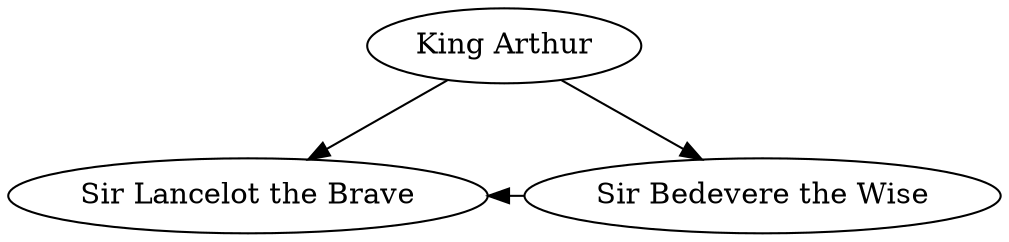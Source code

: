 // The Round Table
digraph {
	A [label="King Arthur"]
	L [label="Sir Lancelot the Brave"]
	B [label="Sir Bedevere the Wise"]
		A -> B
		A -> L
		B -> L [constraint=false]
}
